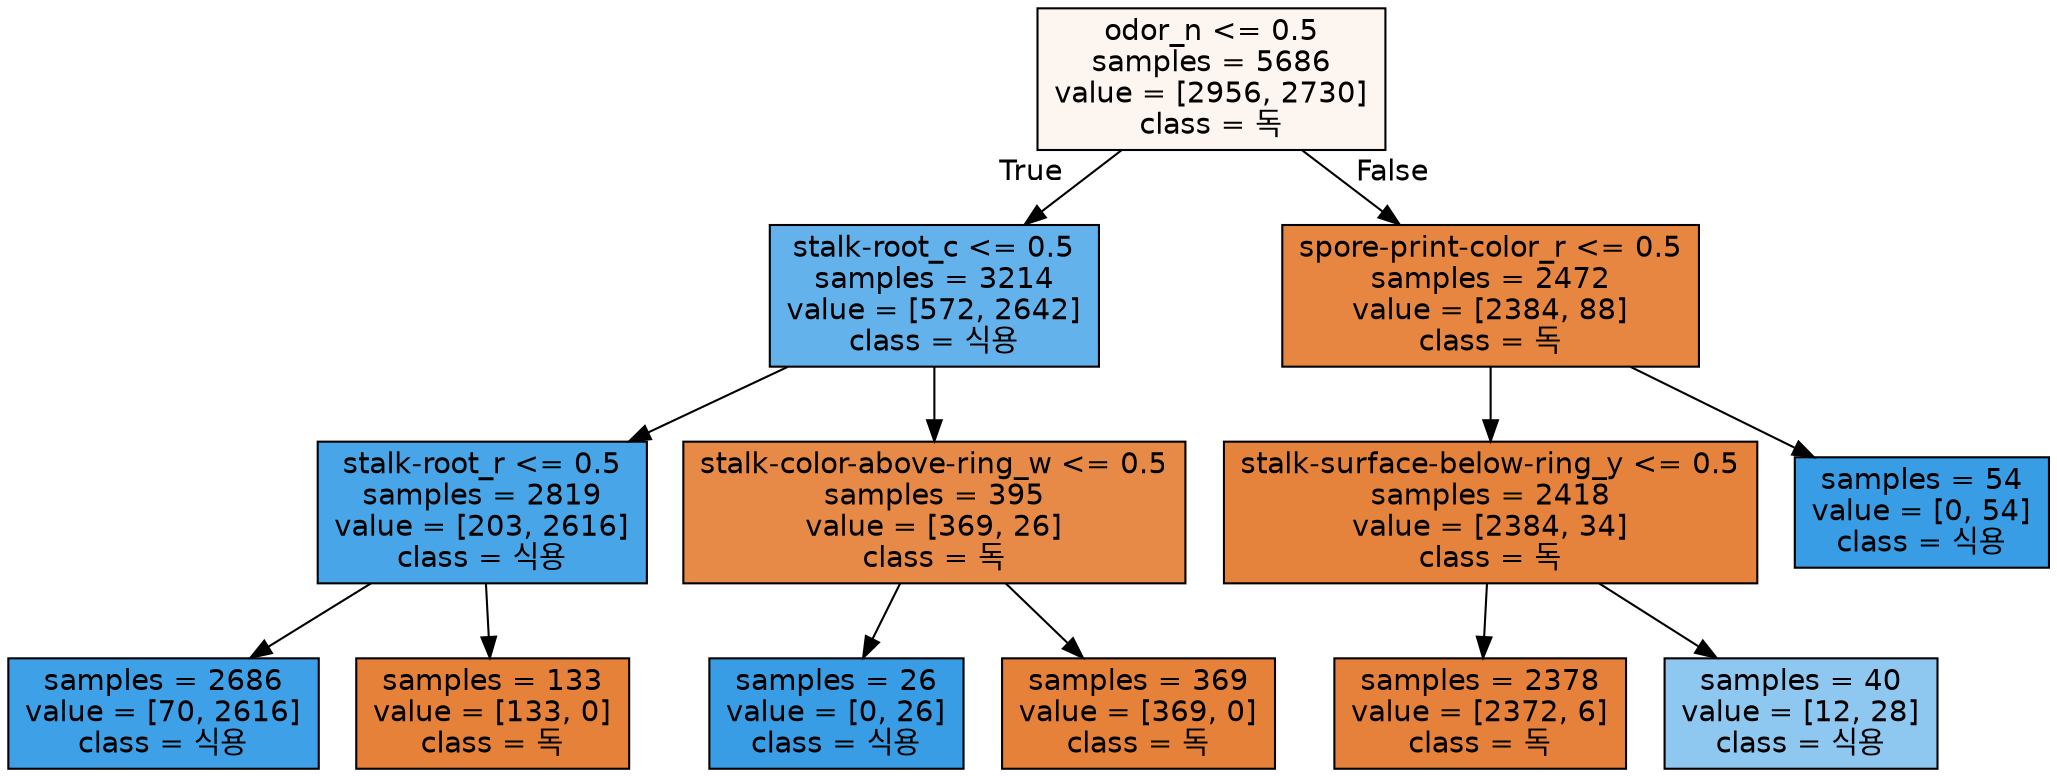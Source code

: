 digraph Tree {
node [shape=box, style="filled", color="black", fontname="helvetica"] ;
edge [fontname="helvetica"] ;
0 [label="odor_n <= 0.5\nsamples = 5686\nvalue = [2956, 2730]\nclass = 독", fillcolor="#fdf5f0"] ;
1 [label="stalk-root_c <= 0.5\nsamples = 3214\nvalue = [572, 2642]\nclass = 식용", fillcolor="#64b2eb"] ;
0 -> 1 [labeldistance=2.5, labelangle=45, headlabel="True"] ;
2 [label="stalk-root_r <= 0.5\nsamples = 2819\nvalue = [203, 2616]\nclass = 식용", fillcolor="#48a5e7"] ;
1 -> 2 ;
3 [label="samples = 2686\nvalue = [70, 2616]\nclass = 식용", fillcolor="#3ea0e6"] ;
2 -> 3 ;
4 [label="samples = 133\nvalue = [133, 0]\nclass = 독", fillcolor="#e58139"] ;
2 -> 4 ;
5 [label="stalk-color-above-ring_w <= 0.5\nsamples = 395\nvalue = [369, 26]\nclass = 독", fillcolor="#e78a47"] ;
1 -> 5 ;
6 [label="samples = 26\nvalue = [0, 26]\nclass = 식용", fillcolor="#399de5"] ;
5 -> 6 ;
7 [label="samples = 369\nvalue = [369, 0]\nclass = 독", fillcolor="#e58139"] ;
5 -> 7 ;
8 [label="spore-print-color_r <= 0.5\nsamples = 2472\nvalue = [2384, 88]\nclass = 독", fillcolor="#e68640"] ;
0 -> 8 [labeldistance=2.5, labelangle=-45, headlabel="False"] ;
9 [label="stalk-surface-below-ring_y <= 0.5\nsamples = 2418\nvalue = [2384, 34]\nclass = 독", fillcolor="#e5833c"] ;
8 -> 9 ;
10 [label="samples = 2378\nvalue = [2372, 6]\nclass = 독", fillcolor="#e5813a"] ;
9 -> 10 ;
11 [label="samples = 40\nvalue = [12, 28]\nclass = 식용", fillcolor="#8ec7f0"] ;
9 -> 11 ;
12 [label="samples = 54\nvalue = [0, 54]\nclass = 식용", fillcolor="#399de5"] ;
8 -> 12 ;
}
